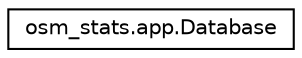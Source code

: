 digraph "Graphical Class Hierarchy"
{
 // LATEX_PDF_SIZE
  edge [fontname="Helvetica",fontsize="10",labelfontname="Helvetica",labelfontsize="10"];
  node [fontname="Helvetica",fontsize="10",shape=record];
  rankdir="LR";
  Node0 [label="osm_stats.app.Database",height=0.2,width=0.4,color="black", fillcolor="white", style="filled",URL="$classosm__stats_1_1app_1_1Database.html",tooltip=" "];
}
